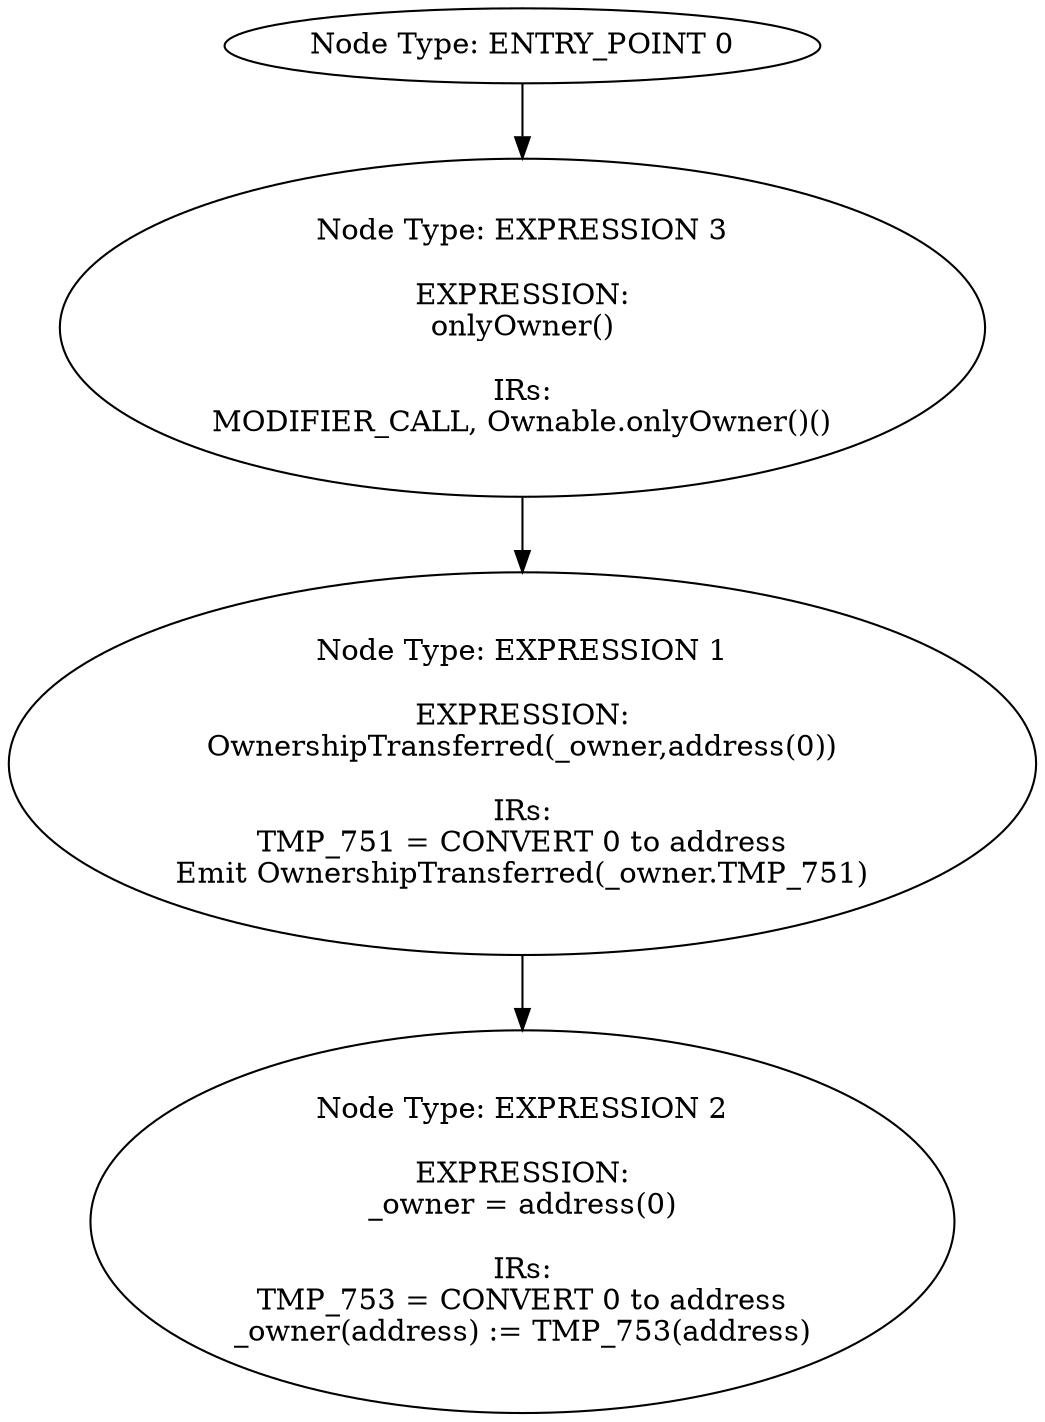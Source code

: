 digraph{
0[label="Node Type: ENTRY_POINT 0
"];
0->3;
1[label="Node Type: EXPRESSION 1

EXPRESSION:
OwnershipTransferred(_owner,address(0))

IRs:
TMP_751 = CONVERT 0 to address
Emit OwnershipTransferred(_owner.TMP_751)"];
1->2;
2[label="Node Type: EXPRESSION 2

EXPRESSION:
_owner = address(0)

IRs:
TMP_753 = CONVERT 0 to address
_owner(address) := TMP_753(address)"];
3[label="Node Type: EXPRESSION 3

EXPRESSION:
onlyOwner()

IRs:
MODIFIER_CALL, Ownable.onlyOwner()()"];
3->1;
}
